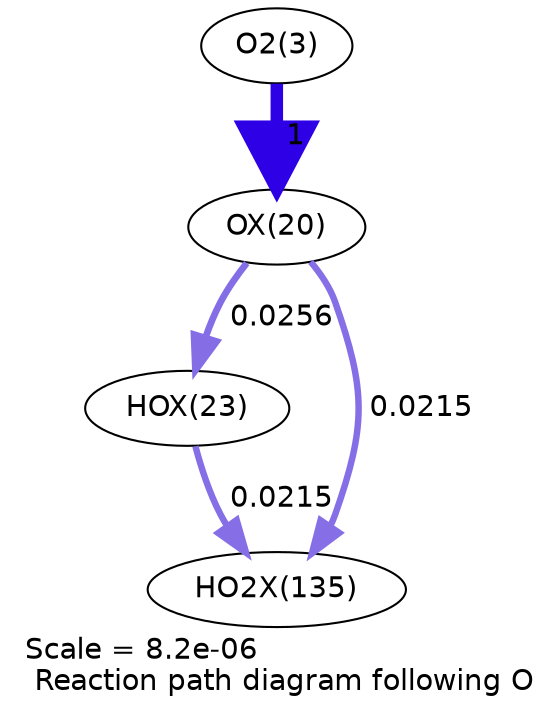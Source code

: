 digraph reaction_paths {
center=1;
s5 -> s30[fontname="Helvetica", penwidth=6, arrowsize=3, color="0.7, 1.5, 0.9"
, label=" 1"];
s30 -> s33[fontname="Helvetica", penwidth=3.23, arrowsize=1.62, color="0.7, 0.526, 0.9"
, label=" 0.0256"];
s30 -> s45[fontname="Helvetica", penwidth=3.1, arrowsize=1.55, color="0.7, 0.522, 0.9"
, label=" 0.0215"];
s33 -> s45[fontname="Helvetica", penwidth=3.1, arrowsize=1.55, color="0.7, 0.522, 0.9"
, label=" 0.0215"];
s5 [ fontname="Helvetica", label="O2(3)"];
s30 [ fontname="Helvetica", label="OX(20)"];
s33 [ fontname="Helvetica", label="HOX(23)"];
s45 [ fontname="Helvetica", label="HO2X(135)"];
 label = "Scale = 8.2e-06\l Reaction path diagram following O";
 fontname = "Helvetica";
}

